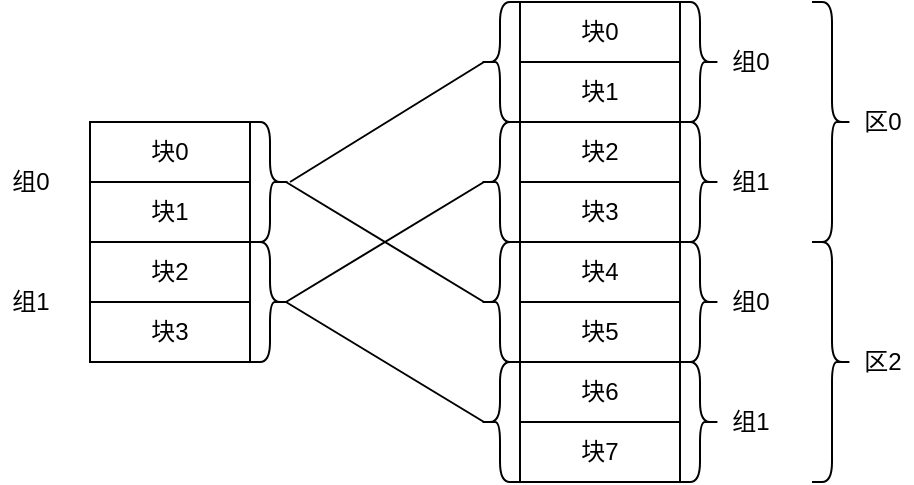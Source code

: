 <mxfile version="15.2.7" type="device"><diagram id="BQWOA4bFREVMYa5uD3wJ" name="Page-1"><mxGraphModel dx="850" dy="443" grid="1" gridSize="10" guides="1" tooltips="1" connect="1" arrows="1" fold="1" page="1" pageScale="1" pageWidth="827" pageHeight="1169" math="0" shadow="0"><root><mxCell id="0"/><mxCell id="1" parent="0"/><mxCell id="gaVwo83hB-H6vN_tHMJA-1" value="块0" style="rounded=0;whiteSpace=wrap;html=1;" parent="1" vertex="1"><mxGeometry x="145" y="130" width="80" height="30" as="geometry"/></mxCell><mxCell id="gaVwo83hB-H6vN_tHMJA-3" value="块1" style="rounded=0;whiteSpace=wrap;html=1;" parent="1" vertex="1"><mxGeometry x="145" y="160" width="80" height="30" as="geometry"/></mxCell><mxCell id="gaVwo83hB-H6vN_tHMJA-4" value="块2" style="rounded=0;whiteSpace=wrap;html=1;" parent="1" vertex="1"><mxGeometry x="145" y="190" width="80" height="30" as="geometry"/></mxCell><mxCell id="gaVwo83hB-H6vN_tHMJA-5" value="块3" style="rounded=0;whiteSpace=wrap;html=1;" parent="1" vertex="1"><mxGeometry x="145" y="220" width="80" height="30" as="geometry"/></mxCell><mxCell id="gaVwo83hB-H6vN_tHMJA-11" value="组0" style="text;html=1;align=center;verticalAlign=middle;resizable=0;points=[];autosize=1;strokeColor=none;fillColor=none;" parent="1" vertex="1"><mxGeometry x="460" y="90" width="30" height="20" as="geometry"/></mxCell><mxCell id="gaVwo83hB-H6vN_tHMJA-16" value="组1" style="text;html=1;align=center;verticalAlign=middle;resizable=0;points=[];autosize=1;strokeColor=none;fillColor=none;" parent="1" vertex="1"><mxGeometry x="460" y="150" width="30" height="20" as="geometry"/></mxCell><mxCell id="gaVwo83hB-H6vN_tHMJA-21" value="块0" style="rounded=0;whiteSpace=wrap;html=1;" parent="1" vertex="1"><mxGeometry x="360" y="70" width="80" height="30" as="geometry"/></mxCell><mxCell id="gaVwo83hB-H6vN_tHMJA-22" value="块1" style="rounded=0;whiteSpace=wrap;html=1;" parent="1" vertex="1"><mxGeometry x="360" y="100" width="80" height="30" as="geometry"/></mxCell><mxCell id="gaVwo83hB-H6vN_tHMJA-23" value="块2" style="rounded=0;whiteSpace=wrap;html=1;" parent="1" vertex="1"><mxGeometry x="360" y="130" width="80" height="30" as="geometry"/></mxCell><mxCell id="gaVwo83hB-H6vN_tHMJA-24" value="块3" style="rounded=0;whiteSpace=wrap;html=1;" parent="1" vertex="1"><mxGeometry x="360" y="160" width="80" height="30" as="geometry"/></mxCell><mxCell id="gaVwo83hB-H6vN_tHMJA-25" value="块4" style="rounded=0;whiteSpace=wrap;html=1;" parent="1" vertex="1"><mxGeometry x="360" y="190" width="80" height="30" as="geometry"/></mxCell><mxCell id="gaVwo83hB-H6vN_tHMJA-26" value="块5" style="rounded=0;whiteSpace=wrap;html=1;" parent="1" vertex="1"><mxGeometry x="360" y="220" width="80" height="30" as="geometry"/></mxCell><mxCell id="gaVwo83hB-H6vN_tHMJA-27" value="块6" style="rounded=0;whiteSpace=wrap;html=1;" parent="1" vertex="1"><mxGeometry x="360" y="250" width="80" height="30" as="geometry"/></mxCell><mxCell id="gaVwo83hB-H6vN_tHMJA-28" value="块7" style="rounded=0;whiteSpace=wrap;html=1;" parent="1" vertex="1"><mxGeometry x="360" y="280" width="80" height="30" as="geometry"/></mxCell><mxCell id="LyOyQDpTSjIC_FbWDmRf-8" style="rounded=0;orthogonalLoop=1;jettySize=auto;html=1;exitX=0.1;exitY=0.5;exitDx=0;exitDy=0;exitPerimeter=0;entryX=0.1;entryY=0.5;entryDx=0;entryDy=0;entryPerimeter=0;strokeColor=none;" edge="1" parent="1" source="gaVwo83hB-H6vN_tHMJA-37" target="gaVwo83hB-H6vN_tHMJA-54"><mxGeometry relative="1" as="geometry"/></mxCell><mxCell id="LyOyQDpTSjIC_FbWDmRf-10" style="edgeStyle=none;rounded=0;orthogonalLoop=1;jettySize=auto;html=1;exitX=0.1;exitY=0.5;exitDx=0;exitDy=0;exitPerimeter=0;entryX=0.1;entryY=0.5;entryDx=0;entryDy=0;entryPerimeter=0;endArrow=none;endFill=0;" edge="1" parent="1" source="gaVwo83hB-H6vN_tHMJA-37" target="gaVwo83hB-H6vN_tHMJA-58"><mxGeometry relative="1" as="geometry"/></mxCell><mxCell id="gaVwo83hB-H6vN_tHMJA-37" value="" style="shape=curlyBracket;whiteSpace=wrap;html=1;rounded=1;flipH=1;" parent="1" vertex="1"><mxGeometry x="225" y="130" width="20" height="60" as="geometry"/></mxCell><mxCell id="LyOyQDpTSjIC_FbWDmRf-11" style="edgeStyle=none;rounded=0;orthogonalLoop=1;jettySize=auto;html=1;exitX=0.1;exitY=0.5;exitDx=0;exitDy=0;exitPerimeter=0;entryX=0.1;entryY=0.5;entryDx=0;entryDy=0;entryPerimeter=0;endArrow=none;endFill=0;" edge="1" parent="1" source="gaVwo83hB-H6vN_tHMJA-39" target="gaVwo83hB-H6vN_tHMJA-56"><mxGeometry relative="1" as="geometry"/></mxCell><mxCell id="LyOyQDpTSjIC_FbWDmRf-12" style="edgeStyle=none;rounded=0;orthogonalLoop=1;jettySize=auto;html=1;exitX=0.1;exitY=0.5;exitDx=0;exitDy=0;exitPerimeter=0;entryX=0.1;entryY=0.5;entryDx=0;entryDy=0;entryPerimeter=0;endArrow=none;endFill=0;" edge="1" parent="1" source="gaVwo83hB-H6vN_tHMJA-39" target="gaVwo83hB-H6vN_tHMJA-60"><mxGeometry relative="1" as="geometry"/></mxCell><mxCell id="gaVwo83hB-H6vN_tHMJA-39" value="" style="shape=curlyBracket;whiteSpace=wrap;html=1;rounded=1;flipH=1;" parent="1" vertex="1"><mxGeometry x="225" y="190" width="20" height="60" as="geometry"/></mxCell><mxCell id="gaVwo83hB-H6vN_tHMJA-50" value="" style="shape=curlyBracket;whiteSpace=wrap;html=1;rounded=1;flipH=1;" parent="1" vertex="1"><mxGeometry x="506" y="70" width="20" height="120" as="geometry"/></mxCell><mxCell id="gaVwo83hB-H6vN_tHMJA-51" value="区0" style="text;html=1;align=center;verticalAlign=middle;resizable=0;points=[];autosize=1;strokeColor=none;fillColor=none;" parent="1" vertex="1"><mxGeometry x="526" y="120" width="30" height="20" as="geometry"/></mxCell><mxCell id="gaVwo83hB-H6vN_tHMJA-54" value="" style="shape=curlyBracket;whiteSpace=wrap;html=1;rounded=1;" parent="1" vertex="1"><mxGeometry x="340" y="70" width="20" height="60" as="geometry"/></mxCell><mxCell id="gaVwo83hB-H6vN_tHMJA-55" value="组0" style="text;html=1;align=center;verticalAlign=middle;resizable=0;points=[];autosize=1;strokeColor=none;fillColor=none;" parent="1" vertex="1"><mxGeometry x="100" y="150" width="30" height="20" as="geometry"/></mxCell><mxCell id="gaVwo83hB-H6vN_tHMJA-56" value="" style="shape=curlyBracket;whiteSpace=wrap;html=1;rounded=1;" parent="1" vertex="1"><mxGeometry x="340" y="130" width="20" height="60" as="geometry"/></mxCell><mxCell id="gaVwo83hB-H6vN_tHMJA-57" value="组1" style="text;html=1;align=center;verticalAlign=middle;resizable=0;points=[];autosize=1;strokeColor=none;fillColor=none;" parent="1" vertex="1"><mxGeometry x="100" y="210" width="30" height="20" as="geometry"/></mxCell><mxCell id="gaVwo83hB-H6vN_tHMJA-58" value="" style="shape=curlyBracket;whiteSpace=wrap;html=1;rounded=1;" parent="1" vertex="1"><mxGeometry x="340" y="190" width="20" height="60" as="geometry"/></mxCell><mxCell id="gaVwo83hB-H6vN_tHMJA-60" value="" style="shape=curlyBracket;whiteSpace=wrap;html=1;rounded=1;" parent="1" vertex="1"><mxGeometry x="340" y="250" width="20" height="60" as="geometry"/></mxCell><mxCell id="gaVwo83hB-H6vN_tHMJA-66" value="" style="shape=curlyBracket;whiteSpace=wrap;html=1;rounded=1;flipH=1;" parent="1" vertex="1"><mxGeometry x="440" y="70" width="20" height="60" as="geometry"/></mxCell><mxCell id="gaVwo83hB-H6vN_tHMJA-67" value="" style="shape=curlyBracket;whiteSpace=wrap;html=1;rounded=1;flipH=1;" parent="1" vertex="1"><mxGeometry x="440" y="130" width="20" height="60" as="geometry"/></mxCell><mxCell id="LyOyQDpTSjIC_FbWDmRf-2" value="组0" style="text;html=1;align=center;verticalAlign=middle;resizable=0;points=[];autosize=1;strokeColor=none;fillColor=none;" vertex="1" parent="1"><mxGeometry x="460" y="210" width="30" height="20" as="geometry"/></mxCell><mxCell id="LyOyQDpTSjIC_FbWDmRf-3" value="组1" style="text;html=1;align=center;verticalAlign=middle;resizable=0;points=[];autosize=1;strokeColor=none;fillColor=none;" vertex="1" parent="1"><mxGeometry x="460" y="270" width="30" height="20" as="geometry"/></mxCell><mxCell id="LyOyQDpTSjIC_FbWDmRf-4" value="" style="shape=curlyBracket;whiteSpace=wrap;html=1;rounded=1;flipH=1;" vertex="1" parent="1"><mxGeometry x="506" y="190" width="20" height="120" as="geometry"/></mxCell><mxCell id="LyOyQDpTSjIC_FbWDmRf-5" value="区2" style="text;html=1;align=center;verticalAlign=middle;resizable=0;points=[];autosize=1;strokeColor=none;fillColor=none;" vertex="1" parent="1"><mxGeometry x="526" y="240" width="30" height="20" as="geometry"/></mxCell><mxCell id="LyOyQDpTSjIC_FbWDmRf-6" value="" style="shape=curlyBracket;whiteSpace=wrap;html=1;rounded=1;flipH=1;" vertex="1" parent="1"><mxGeometry x="440" y="190" width="20" height="60" as="geometry"/></mxCell><mxCell id="LyOyQDpTSjIC_FbWDmRf-7" value="" style="shape=curlyBracket;whiteSpace=wrap;html=1;rounded=1;flipH=1;" vertex="1" parent="1"><mxGeometry x="440" y="250" width="20" height="60" as="geometry"/></mxCell><mxCell id="LyOyQDpTSjIC_FbWDmRf-9" value="" style="endArrow=none;html=1;entryX=0.1;entryY=0.5;entryDx=0;entryDy=0;entryPerimeter=0;" edge="1" parent="1" target="gaVwo83hB-H6vN_tHMJA-54"><mxGeometry width="50" height="50" relative="1" as="geometry"><mxPoint x="245" y="160" as="sourcePoint"/><mxPoint x="295" y="110" as="targetPoint"/></mxGeometry></mxCell></root></mxGraphModel></diagram></mxfile>